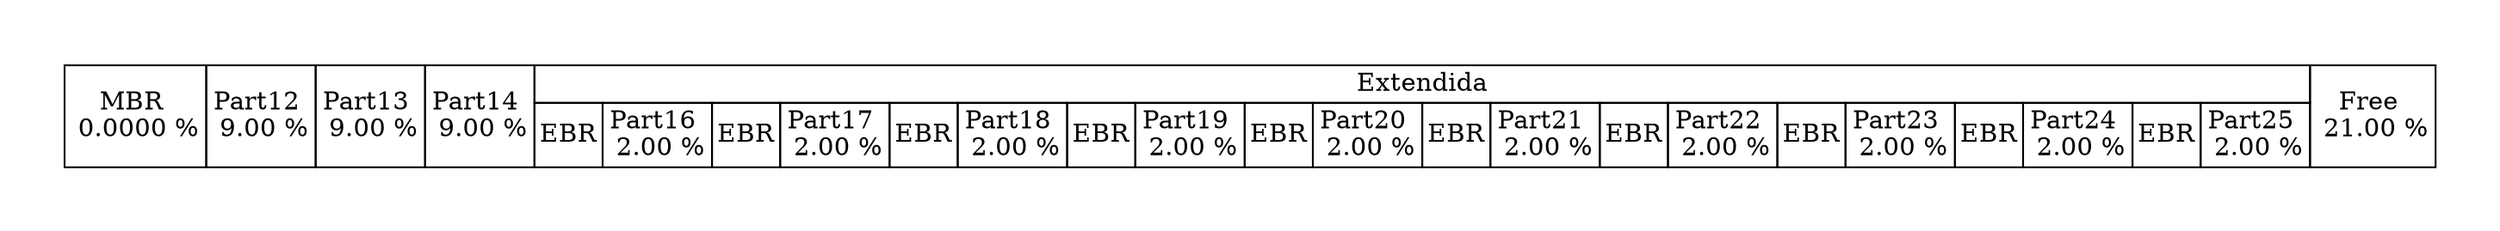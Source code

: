 digraph {
	graph[pad="0.5", nodesep="0.5", ranksep="2"]
	node [shape = plain]
	rankdir = LR
	DISK [label=<
		<table border="0" cellborder="1" cellspacing="0">
			<tr>
				<td rowspan="2">MBR <br/> 0.0000 %</td>
				<td rowspan="2">Part12 <br/> 9.00 %</td>
				<td rowspan="2">Part13 <br/> 9.00 %</td>
				<td rowspan="2">Part14 <br/> 9.00 %</td>
				<td colspan="20">Extendida</td>
				<td rowspan="2">Free <br/> 21.00 %</td>
			</tr>
			<tr>
				<td>EBR</td>
				<td>Part16 <br/> 2.00 %</td>
				<td>EBR</td>
				<td>Part17 <br/> 2.00 %</td>
				<td>EBR</td>
				<td>Part18 <br/> 2.00 %</td>
				<td>EBR</td>
				<td>Part19 <br/> 2.00 %</td>
				<td>EBR</td>
				<td>Part20 <br/> 2.00 %</td>
				<td>EBR</td>
				<td>Part21 <br/> 2.00 %</td>
				<td>EBR</td>
				<td>Part22 <br/> 2.00 %</td>
				<td>EBR</td>
				<td>Part23 <br/> 2.00 %</td>
				<td>EBR</td>
				<td>Part24 <br/> 2.00 %</td>
				<td>EBR</td>
				<td>Part25 <br/> 2.00 %</td>
			</tr>
		</table>
	>]
}
